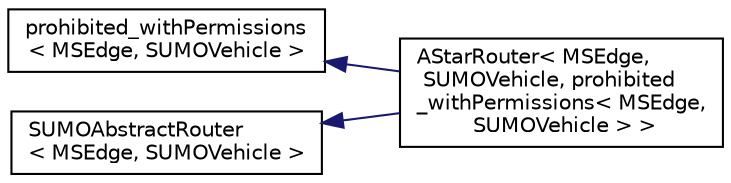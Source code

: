 digraph "Graphical Class Hierarchy"
{
  edge [fontname="Helvetica",fontsize="10",labelfontname="Helvetica",labelfontsize="10"];
  node [fontname="Helvetica",fontsize="10",shape=record];
  rankdir="LR";
  Node292 [label="prohibited_withPermissions\l\< MSEdge, SUMOVehicle \>",height=0.2,width=0.4,color="black", fillcolor="white", style="filled",URL="$d4/dd8/structprohibited__with_permissions.html"];
  Node292 -> Node1 [dir="back",color="midnightblue",fontsize="10",style="solid",fontname="Helvetica"];
  Node1 [label="AStarRouter\< MSEdge,\l SUMOVehicle, prohibited\l_withPermissions\< MSEdge,\l SUMOVehicle \> \>",height=0.2,width=0.4,color="black", fillcolor="white", style="filled",URL="$dc/da6/class_a_star_router.html"];
  Node0 [label="SUMOAbstractRouter\l\< MSEdge, SUMOVehicle \>",height=0.2,width=0.4,color="black", fillcolor="white", style="filled",URL="$d2/d23/class_s_u_m_o_abstract_router.html"];
  Node0 -> Node1 [dir="back",color="midnightblue",fontsize="10",style="solid",fontname="Helvetica"];
}
